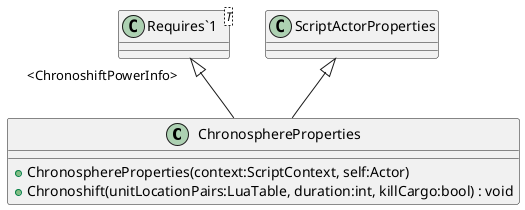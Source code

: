 @startuml
class ChronosphereProperties {
    + ChronosphereProperties(context:ScriptContext, self:Actor)
    + Chronoshift(unitLocationPairs:LuaTable, duration:int, killCargo:bool) : void
}
class "Requires`1"<T> {
}
ScriptActorProperties <|-- ChronosphereProperties
"Requires`1" "<ChronoshiftPowerInfo>" <|-- ChronosphereProperties
@enduml
